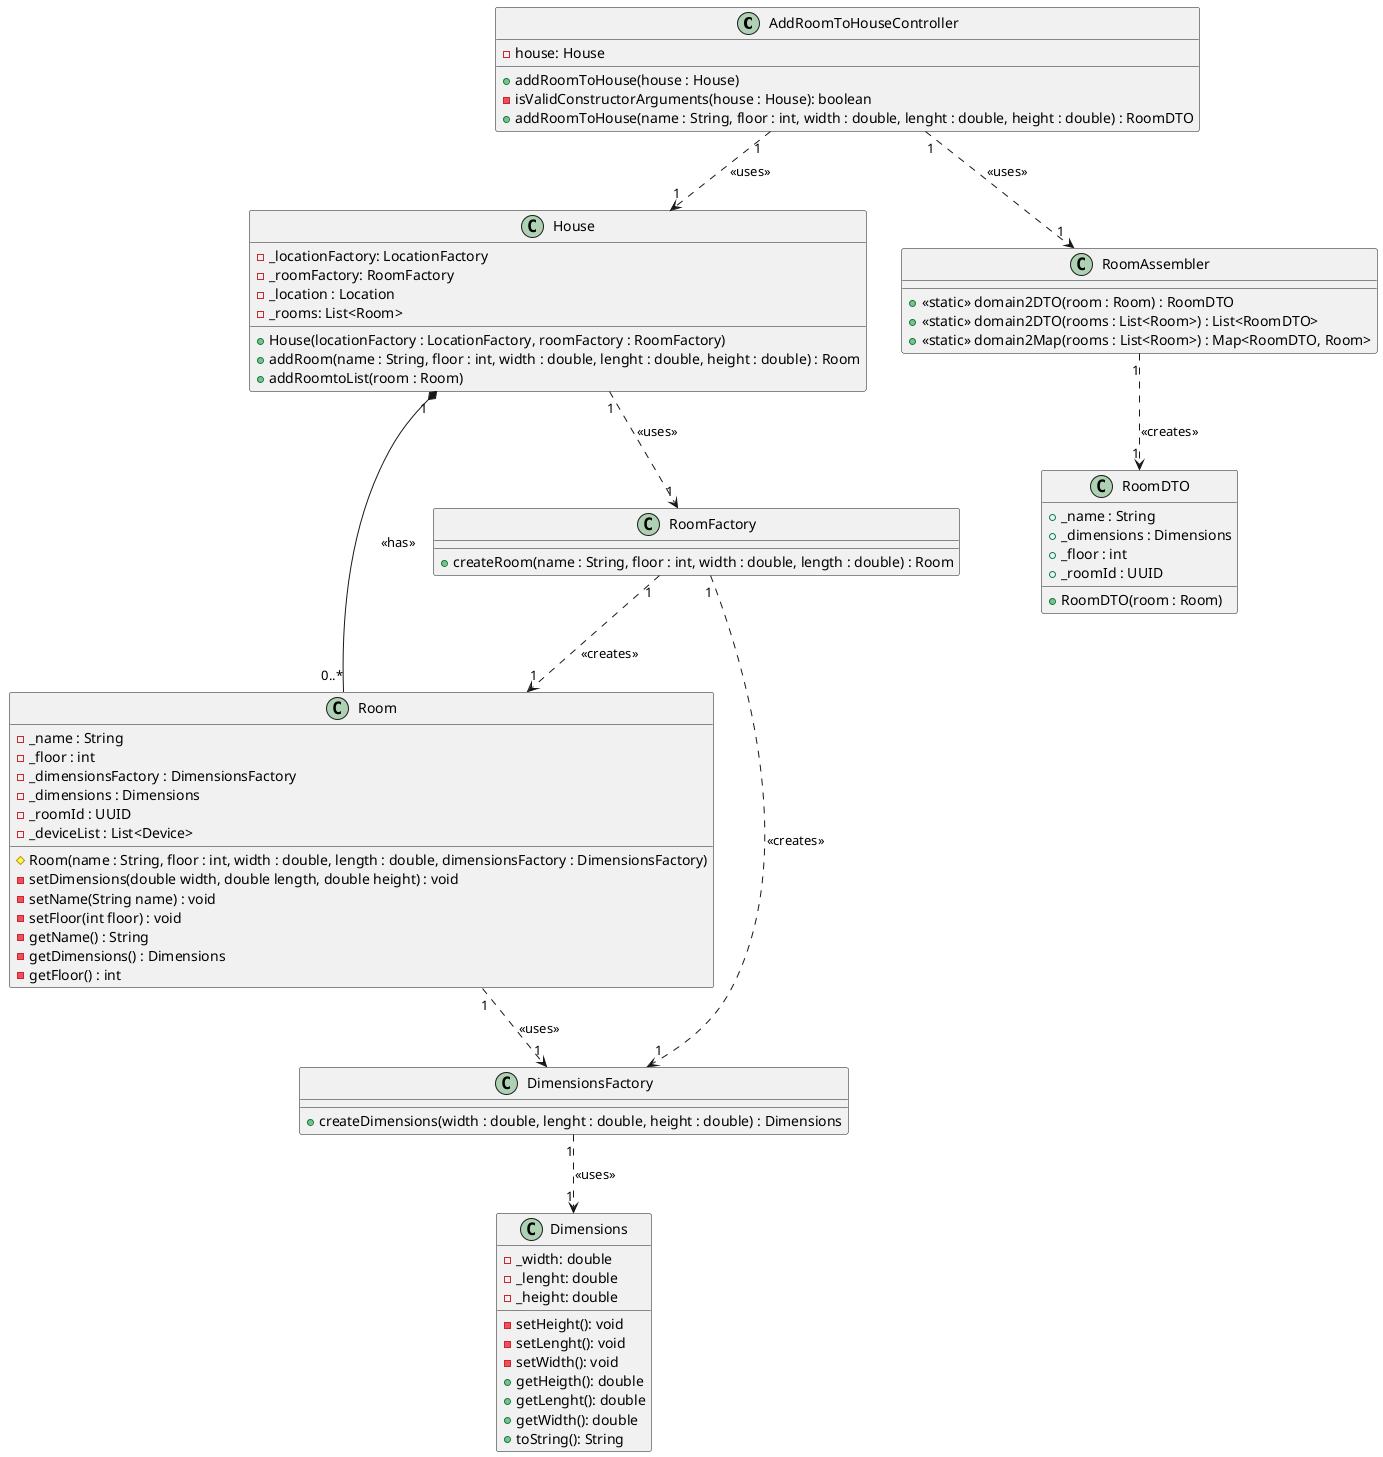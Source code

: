 @startuml
'https://plantuml.com/sequence-diagram

class AddRoomToHouseController{
'Attributes'
- house: House

'Methods'
+addRoomToHouse(house : House)
-isValidConstructorArguments(house : House): boolean
+addRoomToHouse(name : String, floor : int, width : double, lenght : double, height : double) : RoomDTO
}

class House{
'Attributes'
-_locationFactory: LocationFactory
-_roomFactory: RoomFactory
-_location : Location
-_rooms: List<Room>

'Methods'
+House(locationFactory : LocationFactory, roomFactory : RoomFactory)
+addRoom(name : String, floor : int, width : double, lenght : double, height : double) : Room
+addRoomtoList(room : Room)
}


class Room{
'Attributes'
-_name : String
-_floor : int
-_dimensionsFactory : DimensionsFactory
-_dimensions : Dimensions
-_roomId : UUID
-_deviceList : List<Device>

'Methods'
#Room(name : String, floor : int, width : double, length : double, dimensionsFactory : DimensionsFactory)
-setDimensions(double width, double length, double height) : void
-setName(String name) : void
-setFloor(int floor) : void
-getName() : String
-getDimensions() : Dimensions
-getFloor() : int
}

class RoomFactory{
'Methods'
+createRoom(name : String, floor : int, width : double, length : double) : Room
}


class Dimensions{
'Atributes'
-_width: double
-_lenght: double
-_height: double

'Methods'
-setHeight(): void
-setLenght(): void
-setWidth(): void
+getHeigth(): double
+getLenght(): double
+getWidth(): double
+toString(): String
}

class DimensionsFactory{
'Methods'
+createDimensions(width : double, lenght : double, height : double) : Dimensions
}

class RoomAssembler{
'Methods'
+ <<static>> domain2DTO(room : Room) : RoomDTO
+ <<static>> domain2DTO(rooms : List<Room>) : List<RoomDTO>
+ <<static>> domain2Map(rooms : List<Room>) : Map<RoomDTO, Room>
}

class RoomDTO{
'Attributes'
+_name : String
+_dimensions : Dimensions
+_floor : int
+_roomId : UUID

'Methods'
+RoomDTO(room : Room)
}


AddRoomToHouseController "1" ..> "1" House: <<uses>>
House "1" ..> "1" RoomFactory: <<uses>>
RoomFactory "1" ..> "1" Room: <<creates>>
RoomFactory "1" ..> "1" DimensionsFactory: <<creates>>
DimensionsFactory "1" ..> "1" Dimensions: <<uses>>
AddRoomToHouseController "1" ..> "1"  RoomAssembler: <<uses>>
RoomAssembler  "1"..> "1" RoomDTO: <<creates>>
Room  "1"..> "1" DimensionsFactory: <<uses>>
House "1" *-- "0..*" Room: <<has>>

@enduml